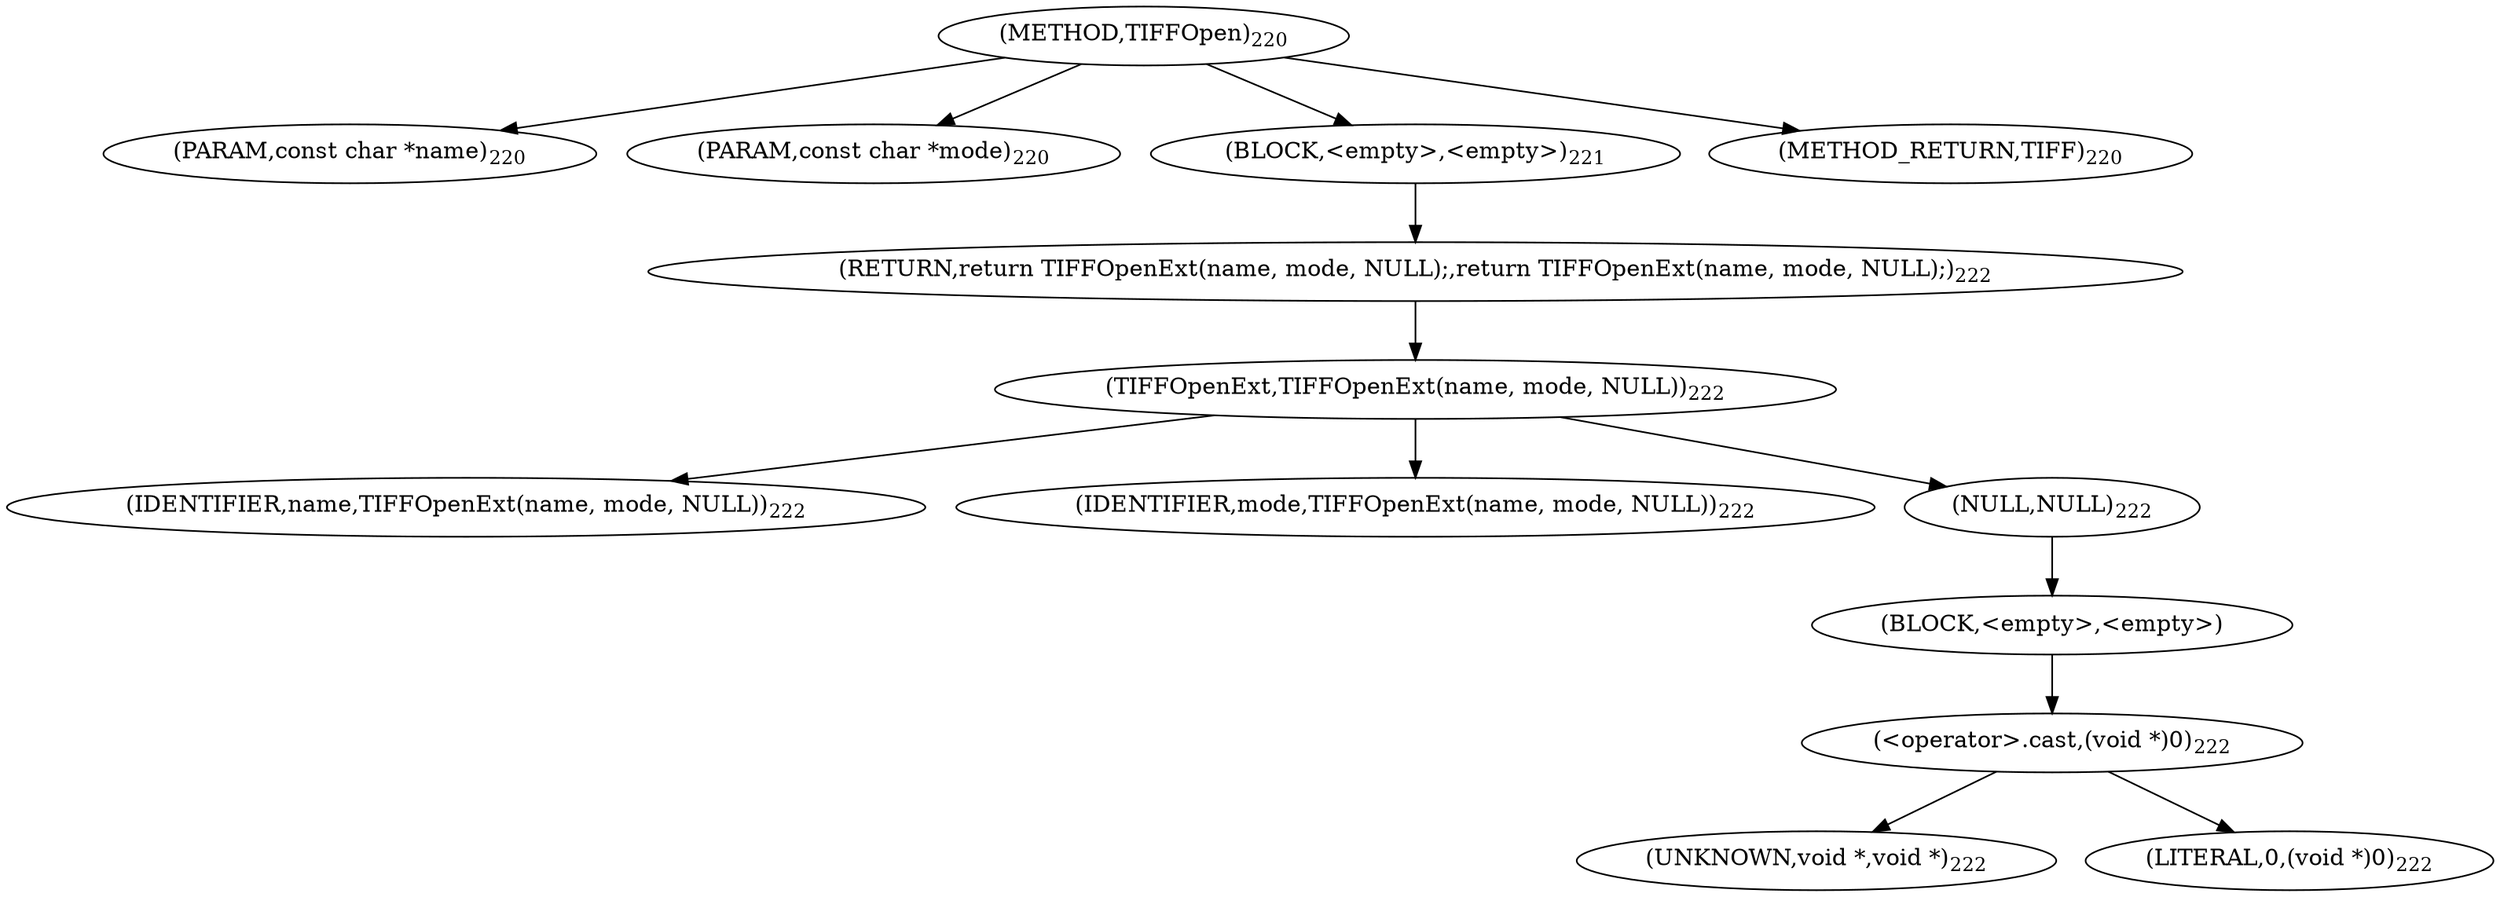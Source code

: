 digraph "TIFFOpen" {  
"33968" [label = <(METHOD,TIFFOpen)<SUB>220</SUB>> ]
"33969" [label = <(PARAM,const char *name)<SUB>220</SUB>> ]
"33970" [label = <(PARAM,const char *mode)<SUB>220</SUB>> ]
"33971" [label = <(BLOCK,&lt;empty&gt;,&lt;empty&gt;)<SUB>221</SUB>> ]
"33972" [label = <(RETURN,return TIFFOpenExt(name, mode, NULL);,return TIFFOpenExt(name, mode, NULL);)<SUB>222</SUB>> ]
"33973" [label = <(TIFFOpenExt,TIFFOpenExt(name, mode, NULL))<SUB>222</SUB>> ]
"33974" [label = <(IDENTIFIER,name,TIFFOpenExt(name, mode, NULL))<SUB>222</SUB>> ]
"33975" [label = <(IDENTIFIER,mode,TIFFOpenExt(name, mode, NULL))<SUB>222</SUB>> ]
"33976" [label = <(NULL,NULL)<SUB>222</SUB>> ]
"33977" [label = <(BLOCK,&lt;empty&gt;,&lt;empty&gt;)> ]
"33978" [label = <(&lt;operator&gt;.cast,(void *)0)<SUB>222</SUB>> ]
"33979" [label = <(UNKNOWN,void *,void *)<SUB>222</SUB>> ]
"33980" [label = <(LITERAL,0,(void *)0)<SUB>222</SUB>> ]
"33981" [label = <(METHOD_RETURN,TIFF)<SUB>220</SUB>> ]
  "33968" -> "33969" 
  "33968" -> "33970" 
  "33968" -> "33971" 
  "33968" -> "33981" 
  "33971" -> "33972" 
  "33972" -> "33973" 
  "33973" -> "33974" 
  "33973" -> "33975" 
  "33973" -> "33976" 
  "33976" -> "33977" 
  "33977" -> "33978" 
  "33978" -> "33979" 
  "33978" -> "33980" 
}
